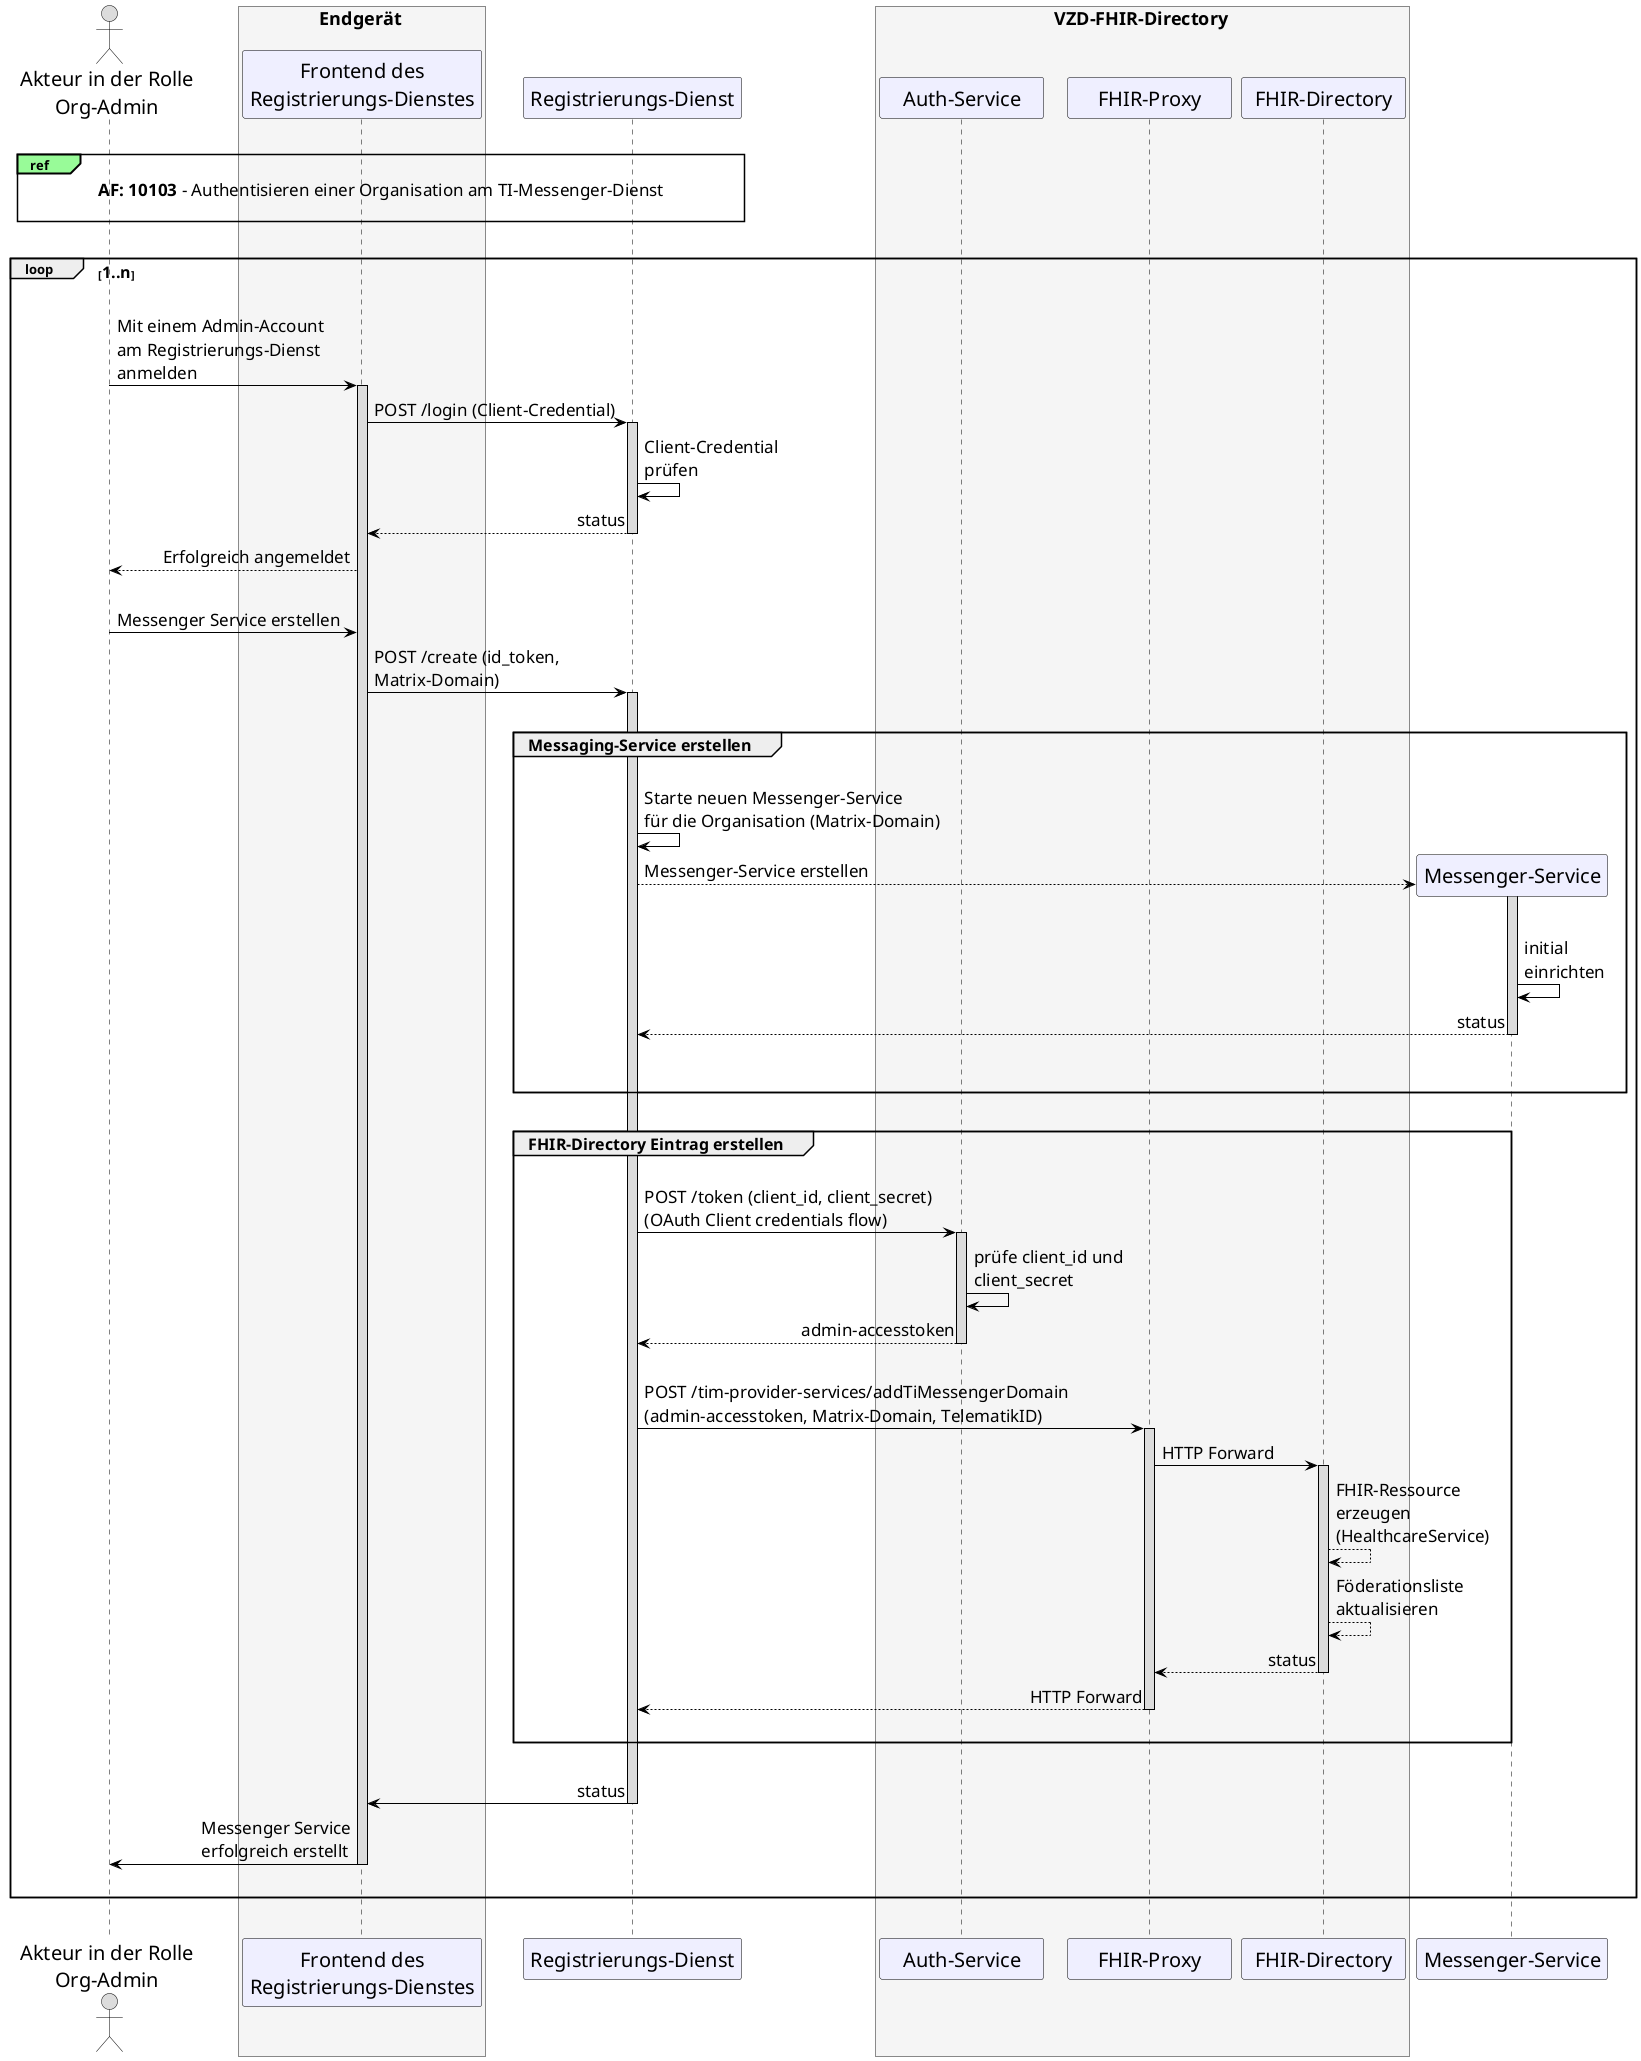 /' 
# TI-Messenger 1.1
# TI-Messenger-Dienst
# UC - 10060
# Sequence Diagram
# Name: Bereitstellung eines Messenger-Service für eine Organisation
'/

@startuml
skinparam sequenceMessageAlign direction
skinparam WrapWidth 300
skinparam minClassWidth 150
skinparam BoxPadding 1
skinparam sequenceReferenceHeaderBackgroundColor palegreen
scale max 2048 width

skinparam sequence {
ArrowColor black
ArrowFontSize 17
ActorBorderColor black
LifeLineBorderColor black
LifeLineBackgroundColor Gainsboro

ParticipantBorderColor Motivation
ParticipantBackgroundColor Motivation
ParticipantFontName Impact
ParticipantFontSize 20
ParticipantFontColor black
ParticipantBorderColor Black
ParticipantBackgroundColor MOTIVATION

ActorBackgroundColor Gainsboro
ActorFontColor black
ActorFontSize 20
ActorFontName Aapex
}
    actor U as "Akteur in der Rolle\nOrg-Admin"
    box <size:18>Endgerät</size> #WhiteSmoke
      participant C as "Frontend des\nRegistrierungs-Dienstes"
    end box
    participant R as "Registrierungs-Dienst"
    box <size:18>VZD-FHIR-Directory</size> #WhiteSmoke
    participant Auth as "Auth-Service"
    participant FP as "FHIR-Proxy"
    participant VZD as "FHIR-Directory"
    end box

|||
ref over U, R: <size:17>**AF: 10103** - Authentisieren einer Organisation am TI-Messenger-Dienst</size>\n 
|||

loop <size:16>1..n</size>
  |||
  U->C: Mit einem Admin-Account \nam Registrierungs-Dienst \nanmelden
    Activate C
  C->R: POST /login (Client-Credential)
    Activate R
  R->R: Client-Credential \nprüfen
  R-->C: status
    Deactivate R
  C-->U: Erfolgreich angemeldet
  |||
  U->C: Messenger Service erstellen
  C->R: POST /create (id_token, \nMatrix-Domain)
    Activate R
    
    |||
    group <size:16>Messaging-Service erstellen</size>
    |||
      R->R: Starte neuen Messenger-Service \nfür die Organisation (Matrix-Domain)
        create "Messenger-Service"
          R-->"Messenger-Service" : Messenger-Service erstellen 
        Activate "Messenger-Service"
      |||
      "Messenger-Service"->"Messenger-Service": initial \neinrichten
      "Messenger-Service"-->R: status
      |||
        Deactivate "Messenger-Service"
    |||
    end
    
    |||
    
    group <size:16>FHIR-Directory Eintrag erstellen</size>
    |||
      R->Auth: POST /token (client_id, client_secret) \n(OAuth Client credentials flow)
        Activate Auth
      Auth->Auth: prüfe client_id und \nclient_secret
      Auth-->R: admin-accesstoken
        Deactivate Auth
      |||
      R->FP: POST /tim-provider-services/addTiMessengerDomain \n(admin-accesstoken, Matrix-Domain, TelematikID)
        Activate FP
      FP->VZD: HTTP Forward
        Activate VZD
      VZD-->VZD: FHIR-Ressource \nerzeugen \n(HealthcareService)
      VZD-->VZD: Föderationsliste\naktualisieren
      VZD-->FP: status
        Deactivate VZD
      FP-->R: HTTP Forward
        Deactivate FP

    |||
    end

  |||
  R->C: status
    Deactivate R
  C->U: Messenger Service \nerfolgreich erstellt
    Deactivate C
  |||
end
|||
@enduml
